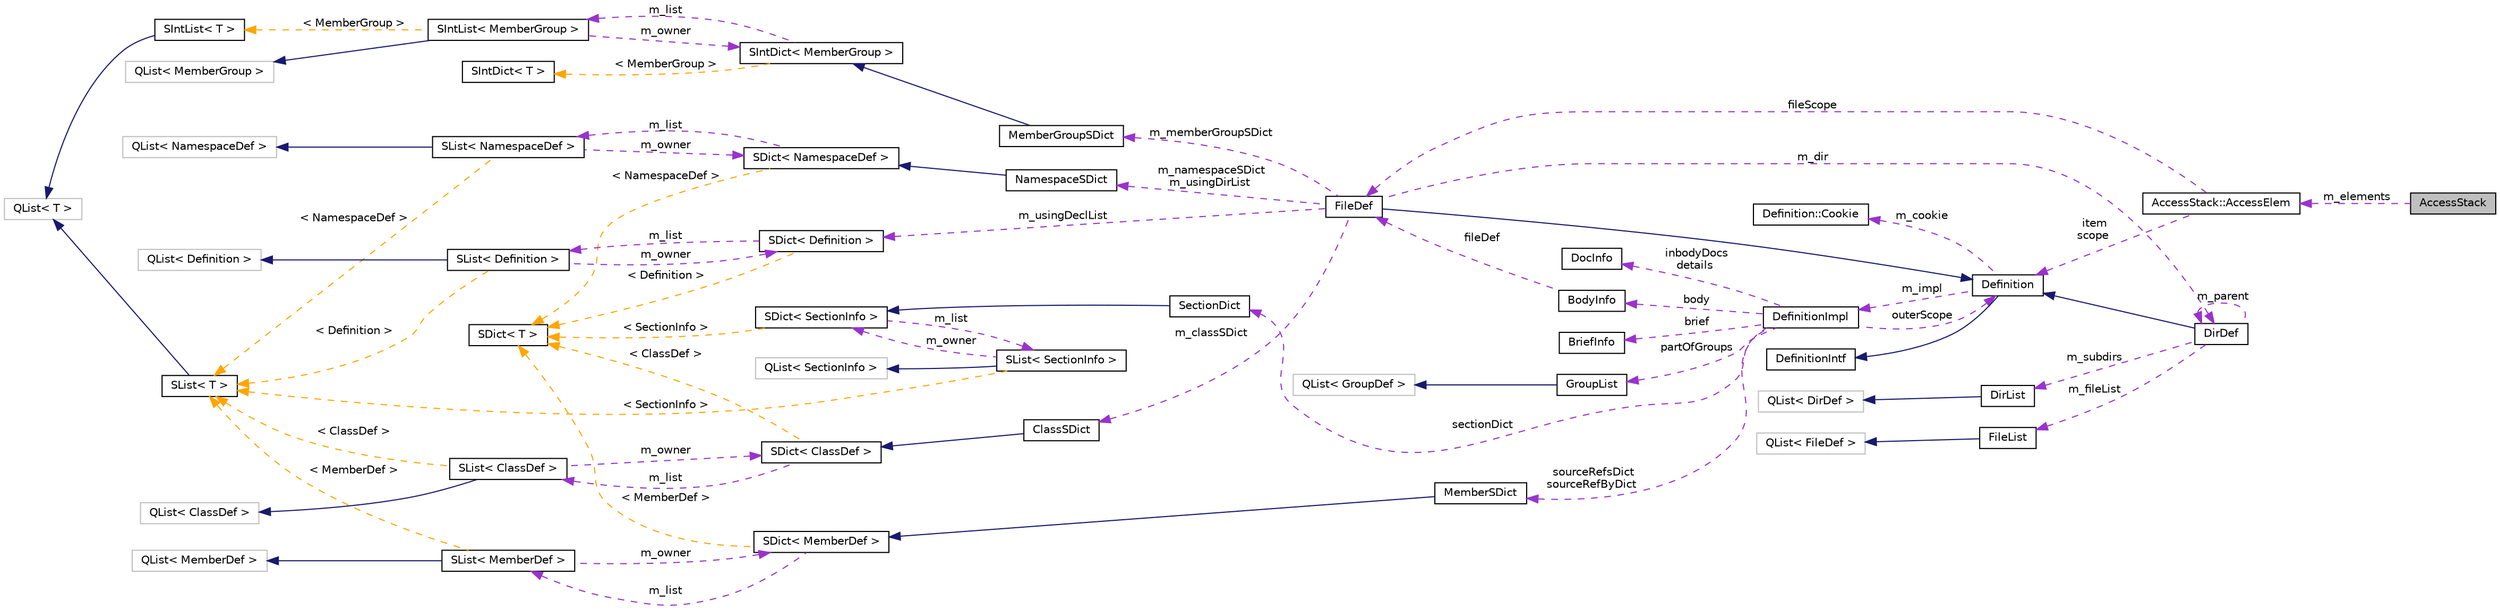 digraph "AccessStack"
{
 // INTERACTIVE_SVG=YES
  edge [fontname="Helvetica",fontsize="10",labelfontname="Helvetica",labelfontsize="10"];
  node [fontname="Helvetica",fontsize="10",shape=record];
  rankdir="LR";
  Node1 [label="AccessStack",height=0.2,width=0.4,color="black", fillcolor="grey75", style="filled", fontcolor="black"];
  Node2 -> Node1 [dir="back",color="darkorchid3",fontsize="10",style="dashed",label=" m_elements" ,fontname="Helvetica"];
  Node2 [label="AccessStack::AccessElem",height=0.2,width=0.4,color="black", fillcolor="white", style="filled",URL="$d3/d6a/struct_access_stack_1_1_access_elem.html",tooltip="Element in the stack. "];
  Node3 -> Node2 [dir="back",color="darkorchid3",fontsize="10",style="dashed",label=" fileScope" ,fontname="Helvetica"];
  Node3 [label="FileDef",height=0.2,width=0.4,color="black", fillcolor="white", style="filled",URL="$de/db0/class_file_def.html",tooltip="A model of a file symbol. "];
  Node4 -> Node3 [dir="back",color="midnightblue",fontsize="10",style="solid",fontname="Helvetica"];
  Node4 [label="Definition",height=0.2,width=0.4,color="black", fillcolor="white", style="filled",URL="$d5/dcc/class_definition.html",tooltip="The common base class of all entity definitions found in the sources. "];
  Node5 -> Node4 [dir="back",color="midnightblue",fontsize="10",style="solid",fontname="Helvetica"];
  Node5 [label="DefinitionIntf",height=0.2,width=0.4,color="black", fillcolor="white", style="filled",URL="$d9/d4a/class_definition_intf.html",tooltip="Abstract interface for a Definition or DefinitionList. "];
  Node6 -> Node4 [dir="back",color="darkorchid3",fontsize="10",style="dashed",label=" m_cookie" ,fontname="Helvetica"];
  Node6 [label="Definition::Cookie",height=0.2,width=0.4,color="black", fillcolor="white", style="filled",URL="$d1/d2f/struct_definition_1_1_cookie.html"];
  Node7 -> Node4 [dir="back",color="darkorchid3",fontsize="10",style="dashed",label=" m_impl" ,fontname="Helvetica"];
  Node7 [label="DefinitionImpl",height=0.2,width=0.4,color="black", fillcolor="white", style="filled",URL="$d3/ddf/class_definition_impl.html",tooltip="Private data associated with a Symbol Definition object. "];
  Node8 -> Node7 [dir="back",color="darkorchid3",fontsize="10",style="dashed",label=" sectionDict" ,fontname="Helvetica"];
  Node8 [label="SectionDict",height=0.2,width=0.4,color="black", fillcolor="white", style="filled",URL="$de/d9a/class_section_dict.html",tooltip="Unsorted dictionary of SectionInfo objects. "];
  Node9 -> Node8 [dir="back",color="midnightblue",fontsize="10",style="solid",fontname="Helvetica"];
  Node9 [label="SDict\< SectionInfo \>",height=0.2,width=0.4,color="black", fillcolor="white", style="filled",URL="$d1/d50/class_s_dict.html"];
  Node10 -> Node9 [dir="back",color="darkorchid3",fontsize="10",style="dashed",label=" m_list" ,fontname="Helvetica"];
  Node10 [label="SList\< SectionInfo \>",height=0.2,width=0.4,color="black", fillcolor="white", style="filled",URL="$df/dce/class_s_list.html"];
  Node11 -> Node10 [dir="back",color="midnightblue",fontsize="10",style="solid",fontname="Helvetica"];
  Node11 [label="QList\< SectionInfo \>",height=0.2,width=0.4,color="grey75", fillcolor="white", style="filled"];
  Node9 -> Node10 [dir="back",color="darkorchid3",fontsize="10",style="dashed",label=" m_owner" ,fontname="Helvetica"];
  Node12 -> Node10 [dir="back",color="orange",fontsize="10",style="dashed",label=" \< SectionInfo \>" ,fontname="Helvetica"];
  Node12 [label="SList\< T \>",height=0.2,width=0.4,color="black", fillcolor="white", style="filled",URL="$df/dce/class_s_list.html",tooltip="internal wrapper class that redirects compareValues() to the dictionary "];
  Node13 -> Node12 [dir="back",color="midnightblue",fontsize="10",style="solid",fontname="Helvetica"];
  Node13 [label="QList\< T \>",height=0.2,width=0.4,color="grey75", fillcolor="white", style="filled"];
  Node14 -> Node9 [dir="back",color="orange",fontsize="10",style="dashed",label=" \< SectionInfo \>" ,fontname="Helvetica"];
  Node14 [label="SDict\< T \>",height=0.2,width=0.4,color="black", fillcolor="white", style="filled",URL="$d1/d50/class_s_dict.html",tooltip="Ordered dictionary of elements of type T. "];
  Node15 -> Node7 [dir="back",color="darkorchid3",fontsize="10",style="dashed",label=" body" ,fontname="Helvetica"];
  Node15 [label="BodyInfo",height=0.2,width=0.4,color="black", fillcolor="white", style="filled",URL="$db/dab/struct_body_info.html",tooltip="Data associated with description found in the body. "];
  Node3 -> Node15 [dir="back",color="darkorchid3",fontsize="10",style="dashed",label=" fileDef" ,fontname="Helvetica"];
  Node16 -> Node7 [dir="back",color="darkorchid3",fontsize="10",style="dashed",label=" sourceRefsDict\nsourceRefByDict" ,fontname="Helvetica"];
  Node16 [label="MemberSDict",height=0.2,width=0.4,color="black", fillcolor="white", style="filled",URL="$d6/dd6/class_member_s_dict.html",tooltip="A sorted dictionary of MemberDef objects. "];
  Node17 -> Node16 [dir="back",color="midnightblue",fontsize="10",style="solid",fontname="Helvetica"];
  Node17 [label="SDict\< MemberDef \>",height=0.2,width=0.4,color="black", fillcolor="white", style="filled",URL="$d1/d50/class_s_dict.html"];
  Node18 -> Node17 [dir="back",color="darkorchid3",fontsize="10",style="dashed",label=" m_list" ,fontname="Helvetica"];
  Node18 [label="SList\< MemberDef \>",height=0.2,width=0.4,color="black", fillcolor="white", style="filled",URL="$df/dce/class_s_list.html"];
  Node19 -> Node18 [dir="back",color="midnightblue",fontsize="10",style="solid",fontname="Helvetica"];
  Node19 [label="QList\< MemberDef \>",height=0.2,width=0.4,color="grey75", fillcolor="white", style="filled"];
  Node17 -> Node18 [dir="back",color="darkorchid3",fontsize="10",style="dashed",label=" m_owner" ,fontname="Helvetica"];
  Node12 -> Node18 [dir="back",color="orange",fontsize="10",style="dashed",label=" \< MemberDef \>" ,fontname="Helvetica"];
  Node14 -> Node17 [dir="back",color="orange",fontsize="10",style="dashed",label=" \< MemberDef \>" ,fontname="Helvetica"];
  Node20 -> Node7 [dir="back",color="darkorchid3",fontsize="10",style="dashed",label=" partOfGroups" ,fontname="Helvetica"];
  Node20 [label="GroupList",height=0.2,width=0.4,color="black", fillcolor="white", style="filled",URL="$d3/d3b/class_group_list.html",tooltip="A list of GroupDef objects. "];
  Node21 -> Node20 [dir="back",color="midnightblue",fontsize="10",style="solid",fontname="Helvetica"];
  Node21 [label="QList\< GroupDef \>",height=0.2,width=0.4,color="grey75", fillcolor="white", style="filled"];
  Node22 -> Node7 [dir="back",color="darkorchid3",fontsize="10",style="dashed",label=" inbodyDocs\ndetails" ,fontname="Helvetica"];
  Node22 [label="DocInfo",height=0.2,width=0.4,color="black", fillcolor="white", style="filled",URL="$d7/dd5/struct_doc_info.html",tooltip="Data associated with a detailed description. "];
  Node23 -> Node7 [dir="back",color="darkorchid3",fontsize="10",style="dashed",label=" brief" ,fontname="Helvetica"];
  Node23 [label="BriefInfo",height=0.2,width=0.4,color="black", fillcolor="white", style="filled",URL="$d0/da7/struct_brief_info.html",tooltip="Data associated with a brief description. "];
  Node4 -> Node7 [dir="back",color="darkorchid3",fontsize="10",style="dashed",label=" outerScope" ,fontname="Helvetica"];
  Node24 -> Node3 [dir="back",color="darkorchid3",fontsize="10",style="dashed",label=" m_classSDict" ,fontname="Helvetica"];
  Node24 [label="ClassSDict",height=0.2,width=0.4,color="black", fillcolor="white", style="filled",URL="$d9/d3d/class_class_s_dict.html",tooltip="A sorted dictionary of ClassDef objects. "];
  Node25 -> Node24 [dir="back",color="midnightblue",fontsize="10",style="solid",fontname="Helvetica"];
  Node25 [label="SDict\< ClassDef \>",height=0.2,width=0.4,color="black", fillcolor="white", style="filled",URL="$d1/d50/class_s_dict.html"];
  Node26 -> Node25 [dir="back",color="darkorchid3",fontsize="10",style="dashed",label=" m_list" ,fontname="Helvetica"];
  Node26 [label="SList\< ClassDef \>",height=0.2,width=0.4,color="black", fillcolor="white", style="filled",URL="$df/dce/class_s_list.html"];
  Node27 -> Node26 [dir="back",color="midnightblue",fontsize="10",style="solid",fontname="Helvetica"];
  Node27 [label="QList\< ClassDef \>",height=0.2,width=0.4,color="grey75", fillcolor="white", style="filled"];
  Node25 -> Node26 [dir="back",color="darkorchid3",fontsize="10",style="dashed",label=" m_owner" ,fontname="Helvetica"];
  Node12 -> Node26 [dir="back",color="orange",fontsize="10",style="dashed",label=" \< ClassDef \>" ,fontname="Helvetica"];
  Node14 -> Node25 [dir="back",color="orange",fontsize="10",style="dashed",label=" \< ClassDef \>" ,fontname="Helvetica"];
  Node28 -> Node3 [dir="back",color="darkorchid3",fontsize="10",style="dashed",label=" m_usingDeclList" ,fontname="Helvetica"];
  Node28 [label="SDict\< Definition \>",height=0.2,width=0.4,color="black", fillcolor="white", style="filled",URL="$d1/d50/class_s_dict.html"];
  Node29 -> Node28 [dir="back",color="darkorchid3",fontsize="10",style="dashed",label=" m_list" ,fontname="Helvetica"];
  Node29 [label="SList\< Definition \>",height=0.2,width=0.4,color="black", fillcolor="white", style="filled",URL="$df/dce/class_s_list.html"];
  Node30 -> Node29 [dir="back",color="midnightblue",fontsize="10",style="solid",fontname="Helvetica"];
  Node30 [label="QList\< Definition \>",height=0.2,width=0.4,color="grey75", fillcolor="white", style="filled"];
  Node28 -> Node29 [dir="back",color="darkorchid3",fontsize="10",style="dashed",label=" m_owner" ,fontname="Helvetica"];
  Node12 -> Node29 [dir="back",color="orange",fontsize="10",style="dashed",label=" \< Definition \>" ,fontname="Helvetica"];
  Node14 -> Node28 [dir="back",color="orange",fontsize="10",style="dashed",label=" \< Definition \>" ,fontname="Helvetica"];
  Node31 -> Node3 [dir="back",color="darkorchid3",fontsize="10",style="dashed",label=" m_memberGroupSDict" ,fontname="Helvetica"];
  Node31 [label="MemberGroupSDict",height=0.2,width=0.4,color="black", fillcolor="white", style="filled",URL="$dc/d1e/class_member_group_s_dict.html",tooltip="A sorted dictionary of MemberGroup objects. "];
  Node32 -> Node31 [dir="back",color="midnightblue",fontsize="10",style="solid",fontname="Helvetica"];
  Node32 [label="SIntDict\< MemberGroup \>",height=0.2,width=0.4,color="black", fillcolor="white", style="filled",URL="$d0/d9f/class_s_int_dict.html"];
  Node33 -> Node32 [dir="back",color="darkorchid3",fontsize="10",style="dashed",label=" m_list" ,fontname="Helvetica"];
  Node33 [label="SIntList\< MemberGroup \>",height=0.2,width=0.4,color="black", fillcolor="white", style="filled",URL="$d8/d9a/class_s_int_list.html"];
  Node34 -> Node33 [dir="back",color="midnightblue",fontsize="10",style="solid",fontname="Helvetica"];
  Node34 [label="QList\< MemberGroup \>",height=0.2,width=0.4,color="grey75", fillcolor="white", style="filled"];
  Node32 -> Node33 [dir="back",color="darkorchid3",fontsize="10",style="dashed",label=" m_owner" ,fontname="Helvetica"];
  Node35 -> Node33 [dir="back",color="orange",fontsize="10",style="dashed",label=" \< MemberGroup \>" ,fontname="Helvetica"];
  Node35 [label="SIntList\< T \>",height=0.2,width=0.4,color="black", fillcolor="white", style="filled",URL="$d8/d9a/class_s_int_list.html",tooltip="internal wrapper class that redirects compareValues() to the dictionary "];
  Node13 -> Node35 [dir="back",color="midnightblue",fontsize="10",style="solid",fontname="Helvetica"];
  Node36 -> Node32 [dir="back",color="orange",fontsize="10",style="dashed",label=" \< MemberGroup \>" ,fontname="Helvetica"];
  Node36 [label="SIntDict\< T \>",height=0.2,width=0.4,color="black", fillcolor="white", style="filled",URL="$d0/d9f/class_s_int_dict.html",tooltip="Ordered dictionary of elements of type T. "];
  Node37 -> Node3 [dir="back",color="darkorchid3",fontsize="10",style="dashed",label=" m_dir" ,fontname="Helvetica"];
  Node37 [label="DirDef",height=0.2,width=0.4,color="black", fillcolor="white", style="filled",URL="$d4/dd4/class_dir_def.html",tooltip="A model of a directory symbol. "];
  Node4 -> Node37 [dir="back",color="midnightblue",fontsize="10",style="solid",fontname="Helvetica"];
  Node38 -> Node37 [dir="back",color="darkorchid3",fontsize="10",style="dashed",label=" m_subdirs" ,fontname="Helvetica"];
  Node38 [label="DirList",height=0.2,width=0.4,color="black", fillcolor="white", style="filled",URL="$dc/d2a/class_dir_list.html",tooltip="A list of directories. "];
  Node39 -> Node38 [dir="back",color="midnightblue",fontsize="10",style="solid",fontname="Helvetica"];
  Node39 [label="QList\< DirDef \>",height=0.2,width=0.4,color="grey75", fillcolor="white", style="filled"];
  Node40 -> Node37 [dir="back",color="darkorchid3",fontsize="10",style="dashed",label=" m_fileList" ,fontname="Helvetica"];
  Node40 [label="FileList",height=0.2,width=0.4,color="black", fillcolor="white", style="filled",URL="$d0/d18/class_file_list.html",tooltip="Class representing a list of FileDef objects. "];
  Node41 -> Node40 [dir="back",color="midnightblue",fontsize="10",style="solid",fontname="Helvetica"];
  Node41 [label="QList\< FileDef \>",height=0.2,width=0.4,color="grey75", fillcolor="white", style="filled"];
  Node37 -> Node37 [dir="back",color="darkorchid3",fontsize="10",style="dashed",label=" m_parent" ,fontname="Helvetica"];
  Node42 -> Node3 [dir="back",color="darkorchid3",fontsize="10",style="dashed",label=" m_namespaceSDict\nm_usingDirList" ,fontname="Helvetica"];
  Node42 [label="NamespaceSDict",height=0.2,width=0.4,color="black", fillcolor="white", style="filled",URL="$d4/d8d/class_namespace_s_dict.html",tooltip="A sorted dictionary of NamespaceDef objects. "];
  Node43 -> Node42 [dir="back",color="midnightblue",fontsize="10",style="solid",fontname="Helvetica"];
  Node43 [label="SDict\< NamespaceDef \>",height=0.2,width=0.4,color="black", fillcolor="white", style="filled",URL="$d1/d50/class_s_dict.html"];
  Node44 -> Node43 [dir="back",color="darkorchid3",fontsize="10",style="dashed",label=" m_list" ,fontname="Helvetica"];
  Node44 [label="SList\< NamespaceDef \>",height=0.2,width=0.4,color="black", fillcolor="white", style="filled",URL="$df/dce/class_s_list.html"];
  Node45 -> Node44 [dir="back",color="midnightblue",fontsize="10",style="solid",fontname="Helvetica"];
  Node45 [label="QList\< NamespaceDef \>",height=0.2,width=0.4,color="grey75", fillcolor="white", style="filled"];
  Node43 -> Node44 [dir="back",color="darkorchid3",fontsize="10",style="dashed",label=" m_owner" ,fontname="Helvetica"];
  Node12 -> Node44 [dir="back",color="orange",fontsize="10",style="dashed",label=" \< NamespaceDef \>" ,fontname="Helvetica"];
  Node14 -> Node43 [dir="back",color="orange",fontsize="10",style="dashed",label=" \< NamespaceDef \>" ,fontname="Helvetica"];
  Node4 -> Node2 [dir="back",color="darkorchid3",fontsize="10",style="dashed",label=" item\nscope" ,fontname="Helvetica"];
}
